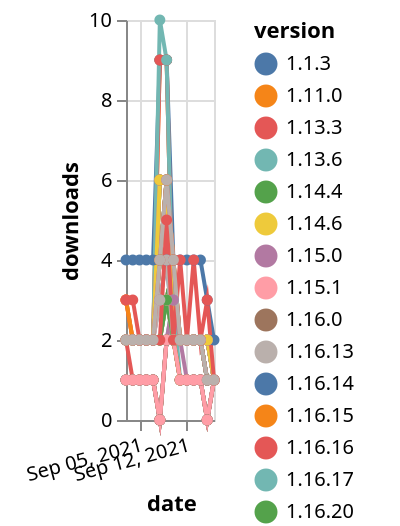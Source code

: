 {"$schema": "https://vega.github.io/schema/vega-lite/v5.json", "description": "A simple bar chart with embedded data.", "data": {"values": [{"date": "2021-09-03", "total": 469, "delta": 1, "version": "1.16.35"}, {"date": "2021-09-04", "total": 470, "delta": 1, "version": "1.16.35"}, {"date": "2021-09-05", "total": 471, "delta": 1, "version": "1.16.35"}, {"date": "2021-09-06", "total": 472, "delta": 1, "version": "1.16.35"}, {"date": "2021-09-07", "total": 473, "delta": 1, "version": "1.16.35"}, {"date": "2021-09-08", "total": 473, "delta": 0, "version": "1.16.35"}, {"date": "2021-09-09", "total": 475, "delta": 2, "version": "1.16.35"}, {"date": "2021-09-10", "total": 478, "delta": 3, "version": "1.16.35"}, {"date": "2021-09-11", "total": 479, "delta": 1, "version": "1.16.35"}, {"date": "2021-09-12", "total": 480, "delta": 1, "version": "1.16.35"}, {"date": "2021-09-13", "total": 481, "delta": 1, "version": "1.16.35"}, {"date": "2021-09-14", "total": 482, "delta": 1, "version": "1.16.35"}, {"date": "2021-09-15", "total": 482, "delta": 0, "version": "1.16.35"}, {"date": "2021-09-16", "total": 483, "delta": 1, "version": "1.16.35"}, {"date": "2021-09-03", "total": 292, "delta": 1, "version": "1.16.29"}, {"date": "2021-09-04", "total": 293, "delta": 1, "version": "1.16.29"}, {"date": "2021-09-05", "total": 294, "delta": 1, "version": "1.16.29"}, {"date": "2021-09-06", "total": 295, "delta": 1, "version": "1.16.29"}, {"date": "2021-09-07", "total": 296, "delta": 1, "version": "1.16.29"}, {"date": "2021-09-08", "total": 296, "delta": 0, "version": "1.16.29"}, {"date": "2021-09-09", "total": 298, "delta": 2, "version": "1.16.29"}, {"date": "2021-09-10", "total": 300, "delta": 2, "version": "1.16.29"}, {"date": "2021-09-11", "total": 301, "delta": 1, "version": "1.16.29"}, {"date": "2021-09-12", "total": 302, "delta": 1, "version": "1.16.29"}, {"date": "2021-09-13", "total": 303, "delta": 1, "version": "1.16.29"}, {"date": "2021-09-14", "total": 304, "delta": 1, "version": "1.16.29"}, {"date": "2021-09-15", "total": 304, "delta": 0, "version": "1.16.29"}, {"date": "2021-09-16", "total": 305, "delta": 1, "version": "1.16.29"}, {"date": "2021-09-03", "total": 4365, "delta": 2, "version": "1.15.1"}, {"date": "2021-09-04", "total": 4367, "delta": 2, "version": "1.15.1"}, {"date": "2021-09-05", "total": 4369, "delta": 2, "version": "1.15.1"}, {"date": "2021-09-06", "total": 4371, "delta": 2, "version": "1.15.1"}, {"date": "2021-09-07", "total": 4373, "delta": 2, "version": "1.15.1"}, {"date": "2021-09-08", "total": 4379, "delta": 6, "version": "1.15.1"}, {"date": "2021-09-09", "total": 4385, "delta": 6, "version": "1.15.1"}, {"date": "2021-09-10", "total": 4387, "delta": 2, "version": "1.15.1"}, {"date": "2021-09-11", "total": 4389, "delta": 2, "version": "1.15.1"}, {"date": "2021-09-12", "total": 4391, "delta": 2, "version": "1.15.1"}, {"date": "2021-09-13", "total": 4393, "delta": 2, "version": "1.15.1"}, {"date": "2021-09-14", "total": 4395, "delta": 2, "version": "1.15.1"}, {"date": "2021-09-15", "total": 4397, "delta": 2, "version": "1.15.1"}, {"date": "2021-09-16", "total": 4398, "delta": 1, "version": "1.15.1"}, {"date": "2021-09-03", "total": 2962, "delta": 2, "version": "1.16.23"}, {"date": "2021-09-04", "total": 2964, "delta": 2, "version": "1.16.23"}, {"date": "2021-09-05", "total": 2966, "delta": 2, "version": "1.16.23"}, {"date": "2021-09-06", "total": 2968, "delta": 2, "version": "1.16.23"}, {"date": "2021-09-07", "total": 2970, "delta": 2, "version": "1.16.23"}, {"date": "2021-09-08", "total": 2974, "delta": 4, "version": "1.16.23"}, {"date": "2021-09-09", "total": 2980, "delta": 6, "version": "1.16.23"}, {"date": "2021-09-10", "total": 2982, "delta": 2, "version": "1.16.23"}, {"date": "2021-09-11", "total": 2984, "delta": 2, "version": "1.16.23"}, {"date": "2021-09-12", "total": 2986, "delta": 2, "version": "1.16.23"}, {"date": "2021-09-13", "total": 2988, "delta": 2, "version": "1.16.23"}, {"date": "2021-09-14", "total": 2990, "delta": 2, "version": "1.16.23"}, {"date": "2021-09-15", "total": 2991, "delta": 1, "version": "1.16.23"}, {"date": "2021-09-16", "total": 2992, "delta": 1, "version": "1.16.23"}, {"date": "2021-09-03", "total": 437, "delta": 2, "version": "2.0.14"}, {"date": "2021-09-04", "total": 439, "delta": 2, "version": "2.0.14"}, {"date": "2021-09-05", "total": 441, "delta": 2, "version": "2.0.14"}, {"date": "2021-09-06", "total": 443, "delta": 2, "version": "2.0.14"}, {"date": "2021-09-07", "total": 445, "delta": 2, "version": "2.0.14"}, {"date": "2021-09-08", "total": 447, "delta": 2, "version": "2.0.14"}, {"date": "2021-09-09", "total": 450, "delta": 3, "version": "2.0.14"}, {"date": "2021-09-10", "total": 452, "delta": 2, "version": "2.0.14"}, {"date": "2021-09-11", "total": 454, "delta": 2, "version": "2.0.14"}, {"date": "2021-09-12", "total": 456, "delta": 2, "version": "2.0.14"}, {"date": "2021-09-13", "total": 458, "delta": 2, "version": "2.0.14"}, {"date": "2021-09-14", "total": 460, "delta": 2, "version": "2.0.14"}, {"date": "2021-09-15", "total": 461, "delta": 1, "version": "2.0.14"}, {"date": "2021-09-16", "total": 462, "delta": 1, "version": "2.0.14"}, {"date": "2021-09-03", "total": 4652, "delta": 2, "version": "1.16.3"}, {"date": "2021-09-04", "total": 4654, "delta": 2, "version": "1.16.3"}, {"date": "2021-09-05", "total": 4656, "delta": 2, "version": "1.16.3"}, {"date": "2021-09-06", "total": 4658, "delta": 2, "version": "1.16.3"}, {"date": "2021-09-07", "total": 4660, "delta": 2, "version": "1.16.3"}, {"date": "2021-09-08", "total": 4666, "delta": 6, "version": "1.16.3"}, {"date": "2021-09-09", "total": 4672, "delta": 6, "version": "1.16.3"}, {"date": "2021-09-10", "total": 4676, "delta": 4, "version": "1.16.3"}, {"date": "2021-09-11", "total": 4678, "delta": 2, "version": "1.16.3"}, {"date": "2021-09-12", "total": 4680, "delta": 2, "version": "1.16.3"}, {"date": "2021-09-13", "total": 4682, "delta": 2, "version": "1.16.3"}, {"date": "2021-09-14", "total": 4684, "delta": 2, "version": "1.16.3"}, {"date": "2021-09-15", "total": 4686, "delta": 2, "version": "1.16.3"}, {"date": "2021-09-16", "total": 4687, "delta": 1, "version": "1.16.3"}, {"date": "2021-09-03", "total": 4640, "delta": 2, "version": "1.14.4"}, {"date": "2021-09-04", "total": 4642, "delta": 2, "version": "1.14.4"}, {"date": "2021-09-05", "total": 4644, "delta": 2, "version": "1.14.4"}, {"date": "2021-09-06", "total": 4646, "delta": 2, "version": "1.14.4"}, {"date": "2021-09-07", "total": 4648, "delta": 2, "version": "1.14.4"}, {"date": "2021-09-08", "total": 4654, "delta": 6, "version": "1.14.4"}, {"date": "2021-09-09", "total": 4660, "delta": 6, "version": "1.14.4"}, {"date": "2021-09-10", "total": 4662, "delta": 2, "version": "1.14.4"}, {"date": "2021-09-11", "total": 4664, "delta": 2, "version": "1.14.4"}, {"date": "2021-09-12", "total": 4666, "delta": 2, "version": "1.14.4"}, {"date": "2021-09-13", "total": 4668, "delta": 2, "version": "1.14.4"}, {"date": "2021-09-14", "total": 4670, "delta": 2, "version": "1.14.4"}, {"date": "2021-09-15", "total": 4672, "delta": 2, "version": "1.14.4"}, {"date": "2021-09-16", "total": 4673, "delta": 1, "version": "1.14.4"}, {"date": "2021-09-03", "total": 5936, "delta": 3, "version": "1.11.0"}, {"date": "2021-09-04", "total": 5938, "delta": 2, "version": "1.11.0"}, {"date": "2021-09-05", "total": 5940, "delta": 2, "version": "1.11.0"}, {"date": "2021-09-06", "total": 5942, "delta": 2, "version": "1.11.0"}, {"date": "2021-09-07", "total": 5944, "delta": 2, "version": "1.11.0"}, {"date": "2021-09-08", "total": 5953, "delta": 9, "version": "1.11.0"}, {"date": "2021-09-09", "total": 5962, "delta": 9, "version": "1.11.0"}, {"date": "2021-09-10", "total": 5964, "delta": 2, "version": "1.11.0"}, {"date": "2021-09-11", "total": 5966, "delta": 2, "version": "1.11.0"}, {"date": "2021-09-12", "total": 5968, "delta": 2, "version": "1.11.0"}, {"date": "2021-09-13", "total": 5970, "delta": 2, "version": "1.11.0"}, {"date": "2021-09-14", "total": 5972, "delta": 2, "version": "1.11.0"}, {"date": "2021-09-15", "total": 5974, "delta": 2, "version": "1.11.0"}, {"date": "2021-09-16", "total": 5975, "delta": 1, "version": "1.11.0"}, {"date": "2021-09-03", "total": 437, "delta": 2, "version": "2.0.25"}, {"date": "2021-09-04", "total": 439, "delta": 2, "version": "2.0.25"}, {"date": "2021-09-05", "total": 441, "delta": 2, "version": "2.0.25"}, {"date": "2021-09-06", "total": 443, "delta": 2, "version": "2.0.25"}, {"date": "2021-09-07", "total": 445, "delta": 2, "version": "2.0.25"}, {"date": "2021-09-08", "total": 447, "delta": 2, "version": "2.0.25"}, {"date": "2021-09-09", "total": 450, "delta": 3, "version": "2.0.25"}, {"date": "2021-09-10", "total": 452, "delta": 2, "version": "2.0.25"}, {"date": "2021-09-11", "total": 454, "delta": 2, "version": "2.0.25"}, {"date": "2021-09-12", "total": 456, "delta": 2, "version": "2.0.25"}, {"date": "2021-09-13", "total": 458, "delta": 2, "version": "2.0.25"}, {"date": "2021-09-14", "total": 460, "delta": 2, "version": "2.0.25"}, {"date": "2021-09-15", "total": 461, "delta": 1, "version": "2.0.25"}, {"date": "2021-09-16", "total": 462, "delta": 1, "version": "2.0.25"}, {"date": "2021-09-03", "total": 315, "delta": 2, "version": "1.16.32"}, {"date": "2021-09-04", "total": 316, "delta": 1, "version": "1.16.32"}, {"date": "2021-09-05", "total": 317, "delta": 1, "version": "1.16.32"}, {"date": "2021-09-06", "total": 318, "delta": 1, "version": "1.16.32"}, {"date": "2021-09-07", "total": 319, "delta": 1, "version": "1.16.32"}, {"date": "2021-09-08", "total": 319, "delta": 0, "version": "1.16.32"}, {"date": "2021-09-09", "total": 321, "delta": 2, "version": "1.16.32"}, {"date": "2021-09-10", "total": 323, "delta": 2, "version": "1.16.32"}, {"date": "2021-09-11", "total": 324, "delta": 1, "version": "1.16.32"}, {"date": "2021-09-12", "total": 325, "delta": 1, "version": "1.16.32"}, {"date": "2021-09-13", "total": 326, "delta": 1, "version": "1.16.32"}, {"date": "2021-09-14", "total": 327, "delta": 1, "version": "1.16.32"}, {"date": "2021-09-15", "total": 327, "delta": 0, "version": "1.16.32"}, {"date": "2021-09-16", "total": 328, "delta": 1, "version": "1.16.32"}, {"date": "2021-09-03", "total": 7277, "delta": 4, "version": "1.1.3"}, {"date": "2021-09-04", "total": 7281, "delta": 4, "version": "1.1.3"}, {"date": "2021-09-05", "total": 7285, "delta": 4, "version": "1.1.3"}, {"date": "2021-09-06", "total": 7289, "delta": 4, "version": "1.1.3"}, {"date": "2021-09-07", "total": 7293, "delta": 4, "version": "1.1.3"}, {"date": "2021-09-08", "total": 7302, "delta": 9, "version": "1.1.3"}, {"date": "2021-09-09", "total": 7311, "delta": 9, "version": "1.1.3"}, {"date": "2021-09-10", "total": 7315, "delta": 4, "version": "1.1.3"}, {"date": "2021-09-11", "total": 7319, "delta": 4, "version": "1.1.3"}, {"date": "2021-09-12", "total": 7323, "delta": 4, "version": "1.1.3"}, {"date": "2021-09-13", "total": 7327, "delta": 4, "version": "1.1.3"}, {"date": "2021-09-14", "total": 7331, "delta": 4, "version": "1.1.3"}, {"date": "2021-09-15", "total": 7334, "delta": 3, "version": "1.1.3"}, {"date": "2021-09-16", "total": 7336, "delta": 2, "version": "1.1.3"}, {"date": "2021-09-03", "total": 2883, "delta": 2, "version": "1.16.20"}, {"date": "2021-09-04", "total": 2885, "delta": 2, "version": "1.16.20"}, {"date": "2021-09-05", "total": 2887, "delta": 2, "version": "1.16.20"}, {"date": "2021-09-06", "total": 2889, "delta": 2, "version": "1.16.20"}, {"date": "2021-09-07", "total": 2891, "delta": 2, "version": "1.16.20"}, {"date": "2021-09-08", "total": 2895, "delta": 4, "version": "1.16.20"}, {"date": "2021-09-09", "total": 2901, "delta": 6, "version": "1.16.20"}, {"date": "2021-09-10", "total": 2903, "delta": 2, "version": "1.16.20"}, {"date": "2021-09-11", "total": 2905, "delta": 2, "version": "1.16.20"}, {"date": "2021-09-12", "total": 2907, "delta": 2, "version": "1.16.20"}, {"date": "2021-09-13", "total": 2909, "delta": 2, "version": "1.16.20"}, {"date": "2021-09-14", "total": 2911, "delta": 2, "version": "1.16.20"}, {"date": "2021-09-15", "total": 2912, "delta": 1, "version": "1.16.20"}, {"date": "2021-09-16", "total": 2913, "delta": 1, "version": "1.16.20"}, {"date": "2021-09-03", "total": 5005, "delta": 2, "version": "1.16.4"}, {"date": "2021-09-04", "total": 5007, "delta": 2, "version": "1.16.4"}, {"date": "2021-09-05", "total": 5009, "delta": 2, "version": "1.16.4"}, {"date": "2021-09-06", "total": 5011, "delta": 2, "version": "1.16.4"}, {"date": "2021-09-07", "total": 5013, "delta": 2, "version": "1.16.4"}, {"date": "2021-09-08", "total": 5019, "delta": 6, "version": "1.16.4"}, {"date": "2021-09-09", "total": 5025, "delta": 6, "version": "1.16.4"}, {"date": "2021-09-10", "total": 5029, "delta": 4, "version": "1.16.4"}, {"date": "2021-09-11", "total": 5031, "delta": 2, "version": "1.16.4"}, {"date": "2021-09-12", "total": 5033, "delta": 2, "version": "1.16.4"}, {"date": "2021-09-13", "total": 5035, "delta": 2, "version": "1.16.4"}, {"date": "2021-09-14", "total": 5037, "delta": 2, "version": "1.16.4"}, {"date": "2021-09-15", "total": 5039, "delta": 2, "version": "1.16.4"}, {"date": "2021-09-16", "total": 5040, "delta": 1, "version": "1.16.4"}, {"date": "2021-09-03", "total": 763, "delta": 1, "version": "1.16.36"}, {"date": "2021-09-04", "total": 764, "delta": 1, "version": "1.16.36"}, {"date": "2021-09-05", "total": 765, "delta": 1, "version": "1.16.36"}, {"date": "2021-09-06", "total": 766, "delta": 1, "version": "1.16.36"}, {"date": "2021-09-07", "total": 767, "delta": 1, "version": "1.16.36"}, {"date": "2021-09-08", "total": 767, "delta": 0, "version": "1.16.36"}, {"date": "2021-09-09", "total": 769, "delta": 2, "version": "1.16.36"}, {"date": "2021-09-10", "total": 771, "delta": 2, "version": "1.16.36"}, {"date": "2021-09-11", "total": 772, "delta": 1, "version": "1.16.36"}, {"date": "2021-09-12", "total": 773, "delta": 1, "version": "1.16.36"}, {"date": "2021-09-13", "total": 774, "delta": 1, "version": "1.16.36"}, {"date": "2021-09-14", "total": 775, "delta": 1, "version": "1.16.36"}, {"date": "2021-09-15", "total": 775, "delta": 0, "version": "1.16.36"}, {"date": "2021-09-16", "total": 776, "delta": 1, "version": "1.16.36"}, {"date": "2021-09-03", "total": 295, "delta": 1, "version": "1.16.30"}, {"date": "2021-09-04", "total": 296, "delta": 1, "version": "1.16.30"}, {"date": "2021-09-05", "total": 297, "delta": 1, "version": "1.16.30"}, {"date": "2021-09-06", "total": 298, "delta": 1, "version": "1.16.30"}, {"date": "2021-09-07", "total": 299, "delta": 1, "version": "1.16.30"}, {"date": "2021-09-08", "total": 299, "delta": 0, "version": "1.16.30"}, {"date": "2021-09-09", "total": 301, "delta": 2, "version": "1.16.30"}, {"date": "2021-09-10", "total": 303, "delta": 2, "version": "1.16.30"}, {"date": "2021-09-11", "total": 304, "delta": 1, "version": "1.16.30"}, {"date": "2021-09-12", "total": 305, "delta": 1, "version": "1.16.30"}, {"date": "2021-09-13", "total": 306, "delta": 1, "version": "1.16.30"}, {"date": "2021-09-14", "total": 307, "delta": 1, "version": "1.16.30"}, {"date": "2021-09-15", "total": 307, "delta": 0, "version": "1.16.30"}, {"date": "2021-09-16", "total": 308, "delta": 1, "version": "1.16.30"}, {"date": "2021-09-03", "total": 2991, "delta": 2, "version": "1.16.17"}, {"date": "2021-09-04", "total": 2993, "delta": 2, "version": "1.16.17"}, {"date": "2021-09-05", "total": 2995, "delta": 2, "version": "1.16.17"}, {"date": "2021-09-06", "total": 2997, "delta": 2, "version": "1.16.17"}, {"date": "2021-09-07", "total": 2999, "delta": 2, "version": "1.16.17"}, {"date": "2021-09-08", "total": 3003, "delta": 4, "version": "1.16.17"}, {"date": "2021-09-09", "total": 3009, "delta": 6, "version": "1.16.17"}, {"date": "2021-09-10", "total": 3011, "delta": 2, "version": "1.16.17"}, {"date": "2021-09-11", "total": 3013, "delta": 2, "version": "1.16.17"}, {"date": "2021-09-12", "total": 3015, "delta": 2, "version": "1.16.17"}, {"date": "2021-09-13", "total": 3017, "delta": 2, "version": "1.16.17"}, {"date": "2021-09-14", "total": 3019, "delta": 2, "version": "1.16.17"}, {"date": "2021-09-15", "total": 3020, "delta": 1, "version": "1.16.17"}, {"date": "2021-09-16", "total": 3021, "delta": 1, "version": "1.16.17"}, {"date": "2021-09-03", "total": 305, "delta": 1, "version": "1.16.31"}, {"date": "2021-09-04", "total": 306, "delta": 1, "version": "1.16.31"}, {"date": "2021-09-05", "total": 307, "delta": 1, "version": "1.16.31"}, {"date": "2021-09-06", "total": 308, "delta": 1, "version": "1.16.31"}, {"date": "2021-09-07", "total": 309, "delta": 1, "version": "1.16.31"}, {"date": "2021-09-08", "total": 309, "delta": 0, "version": "1.16.31"}, {"date": "2021-09-09", "total": 311, "delta": 2, "version": "1.16.31"}, {"date": "2021-09-10", "total": 313, "delta": 2, "version": "1.16.31"}, {"date": "2021-09-11", "total": 314, "delta": 1, "version": "1.16.31"}, {"date": "2021-09-12", "total": 315, "delta": 1, "version": "1.16.31"}, {"date": "2021-09-13", "total": 316, "delta": 1, "version": "1.16.31"}, {"date": "2021-09-14", "total": 317, "delta": 1, "version": "1.16.31"}, {"date": "2021-09-15", "total": 317, "delta": 0, "version": "1.16.31"}, {"date": "2021-09-16", "total": 318, "delta": 1, "version": "1.16.31"}, {"date": "2021-09-03", "total": 6115, "delta": 3, "version": "1.13.3"}, {"date": "2021-09-04", "total": 6117, "delta": 2, "version": "1.13.3"}, {"date": "2021-09-05", "total": 6119, "delta": 2, "version": "1.13.3"}, {"date": "2021-09-06", "total": 6121, "delta": 2, "version": "1.13.3"}, {"date": "2021-09-07", "total": 6123, "delta": 2, "version": "1.13.3"}, {"date": "2021-09-08", "total": 6132, "delta": 9, "version": "1.13.3"}, {"date": "2021-09-09", "total": 6141, "delta": 9, "version": "1.13.3"}, {"date": "2021-09-10", "total": 6143, "delta": 2, "version": "1.13.3"}, {"date": "2021-09-11", "total": 6145, "delta": 2, "version": "1.13.3"}, {"date": "2021-09-12", "total": 6147, "delta": 2, "version": "1.13.3"}, {"date": "2021-09-13", "total": 6149, "delta": 2, "version": "1.13.3"}, {"date": "2021-09-14", "total": 6151, "delta": 2, "version": "1.13.3"}, {"date": "2021-09-15", "total": 6153, "delta": 2, "version": "1.13.3"}, {"date": "2021-09-16", "total": 6154, "delta": 1, "version": "1.13.3"}, {"date": "2021-09-03", "total": 3943, "delta": 3, "version": "1.16.15"}, {"date": "2021-09-04", "total": 3945, "delta": 2, "version": "1.16.15"}, {"date": "2021-09-05", "total": 3947, "delta": 2, "version": "1.16.15"}, {"date": "2021-09-06", "total": 3949, "delta": 2, "version": "1.16.15"}, {"date": "2021-09-07", "total": 3951, "delta": 2, "version": "1.16.15"}, {"date": "2021-09-08", "total": 3955, "delta": 4, "version": "1.16.15"}, {"date": "2021-09-09", "total": 3961, "delta": 6, "version": "1.16.15"}, {"date": "2021-09-10", "total": 3965, "delta": 4, "version": "1.16.15"}, {"date": "2021-09-11", "total": 3967, "delta": 2, "version": "1.16.15"}, {"date": "2021-09-12", "total": 3969, "delta": 2, "version": "1.16.15"}, {"date": "2021-09-13", "total": 3971, "delta": 2, "version": "1.16.15"}, {"date": "2021-09-14", "total": 3973, "delta": 2, "version": "1.16.15"}, {"date": "2021-09-15", "total": 3974, "delta": 1, "version": "1.16.15"}, {"date": "2021-09-16", "total": 3975, "delta": 1, "version": "1.16.15"}, {"date": "2021-09-03", "total": 4460, "delta": 2, "version": "1.16.0"}, {"date": "2021-09-04", "total": 4462, "delta": 2, "version": "1.16.0"}, {"date": "2021-09-05", "total": 4464, "delta": 2, "version": "1.16.0"}, {"date": "2021-09-06", "total": 4466, "delta": 2, "version": "1.16.0"}, {"date": "2021-09-07", "total": 4468, "delta": 2, "version": "1.16.0"}, {"date": "2021-09-08", "total": 4474, "delta": 6, "version": "1.16.0"}, {"date": "2021-09-09", "total": 4480, "delta": 6, "version": "1.16.0"}, {"date": "2021-09-10", "total": 4484, "delta": 4, "version": "1.16.0"}, {"date": "2021-09-11", "total": 4486, "delta": 2, "version": "1.16.0"}, {"date": "2021-09-12", "total": 4488, "delta": 2, "version": "1.16.0"}, {"date": "2021-09-13", "total": 4490, "delta": 2, "version": "1.16.0"}, {"date": "2021-09-14", "total": 4492, "delta": 2, "version": "1.16.0"}, {"date": "2021-09-15", "total": 4494, "delta": 2, "version": "1.16.0"}, {"date": "2021-09-16", "total": 4495, "delta": 1, "version": "1.16.0"}, {"date": "2021-09-03", "total": 4281, "delta": 2, "version": "1.16.14"}, {"date": "2021-09-04", "total": 4283, "delta": 2, "version": "1.16.14"}, {"date": "2021-09-05", "total": 4285, "delta": 2, "version": "1.16.14"}, {"date": "2021-09-06", "total": 4287, "delta": 2, "version": "1.16.14"}, {"date": "2021-09-07", "total": 4289, "delta": 2, "version": "1.16.14"}, {"date": "2021-09-08", "total": 4293, "delta": 4, "version": "1.16.14"}, {"date": "2021-09-09", "total": 4299, "delta": 6, "version": "1.16.14"}, {"date": "2021-09-10", "total": 4301, "delta": 2, "version": "1.16.14"}, {"date": "2021-09-11", "total": 4303, "delta": 2, "version": "1.16.14"}, {"date": "2021-09-12", "total": 4305, "delta": 2, "version": "1.16.14"}, {"date": "2021-09-13", "total": 4307, "delta": 2, "version": "1.16.14"}, {"date": "2021-09-14", "total": 4309, "delta": 2, "version": "1.16.14"}, {"date": "2021-09-15", "total": 4310, "delta": 1, "version": "1.16.14"}, {"date": "2021-09-16", "total": 4311, "delta": 1, "version": "1.16.14"}, {"date": "2021-09-03", "total": 580, "delta": 1, "version": "1.16.40"}, {"date": "2021-09-04", "total": 581, "delta": 1, "version": "1.16.40"}, {"date": "2021-09-05", "total": 582, "delta": 1, "version": "1.16.40"}, {"date": "2021-09-06", "total": 583, "delta": 1, "version": "1.16.40"}, {"date": "2021-09-07", "total": 584, "delta": 1, "version": "1.16.40"}, {"date": "2021-09-08", "total": 584, "delta": 0, "version": "1.16.40"}, {"date": "2021-09-09", "total": 586, "delta": 2, "version": "1.16.40"}, {"date": "2021-09-10", "total": 589, "delta": 3, "version": "1.16.40"}, {"date": "2021-09-11", "total": 591, "delta": 2, "version": "1.16.40"}, {"date": "2021-09-12", "total": 592, "delta": 1, "version": "1.16.40"}, {"date": "2021-09-13", "total": 593, "delta": 1, "version": "1.16.40"}, {"date": "2021-09-14", "total": 594, "delta": 1, "version": "1.16.40"}, {"date": "2021-09-15", "total": 594, "delta": 0, "version": "1.16.40"}, {"date": "2021-09-16", "total": 595, "delta": 1, "version": "1.16.40"}, {"date": "2021-09-03", "total": 2932, "delta": 2, "version": "1.16.22"}, {"date": "2021-09-04", "total": 2934, "delta": 2, "version": "1.16.22"}, {"date": "2021-09-05", "total": 2936, "delta": 2, "version": "1.16.22"}, {"date": "2021-09-06", "total": 2938, "delta": 2, "version": "1.16.22"}, {"date": "2021-09-07", "total": 2940, "delta": 2, "version": "1.16.22"}, {"date": "2021-09-08", "total": 2944, "delta": 4, "version": "1.16.22"}, {"date": "2021-09-09", "total": 2950, "delta": 6, "version": "1.16.22"}, {"date": "2021-09-10", "total": 2952, "delta": 2, "version": "1.16.22"}, {"date": "2021-09-11", "total": 2954, "delta": 2, "version": "1.16.22"}, {"date": "2021-09-12", "total": 2956, "delta": 2, "version": "1.16.22"}, {"date": "2021-09-13", "total": 2958, "delta": 2, "version": "1.16.22"}, {"date": "2021-09-14", "total": 2960, "delta": 2, "version": "1.16.22"}, {"date": "2021-09-15", "total": 2961, "delta": 1, "version": "1.16.22"}, {"date": "2021-09-16", "total": 2962, "delta": 1, "version": "1.16.22"}, {"date": "2021-09-03", "total": 677, "delta": 2, "version": "2.0.5"}, {"date": "2021-09-04", "total": 679, "delta": 2, "version": "2.0.5"}, {"date": "2021-09-05", "total": 681, "delta": 2, "version": "2.0.5"}, {"date": "2021-09-06", "total": 683, "delta": 2, "version": "2.0.5"}, {"date": "2021-09-07", "total": 685, "delta": 2, "version": "2.0.5"}, {"date": "2021-09-08", "total": 687, "delta": 2, "version": "2.0.5"}, {"date": "2021-09-09", "total": 690, "delta": 3, "version": "2.0.5"}, {"date": "2021-09-10", "total": 692, "delta": 2, "version": "2.0.5"}, {"date": "2021-09-11", "total": 694, "delta": 2, "version": "2.0.5"}, {"date": "2021-09-12", "total": 696, "delta": 2, "version": "2.0.5"}, {"date": "2021-09-13", "total": 698, "delta": 2, "version": "2.0.5"}, {"date": "2021-09-14", "total": 700, "delta": 2, "version": "2.0.5"}, {"date": "2021-09-15", "total": 701, "delta": 1, "version": "2.0.5"}, {"date": "2021-09-16", "total": 702, "delta": 1, "version": "2.0.5"}, {"date": "2021-09-03", "total": 554, "delta": 2, "version": "2.0.18"}, {"date": "2021-09-04", "total": 556, "delta": 2, "version": "2.0.18"}, {"date": "2021-09-05", "total": 558, "delta": 2, "version": "2.0.18"}, {"date": "2021-09-06", "total": 560, "delta": 2, "version": "2.0.18"}, {"date": "2021-09-07", "total": 562, "delta": 2, "version": "2.0.18"}, {"date": "2021-09-08", "total": 565, "delta": 3, "version": "2.0.18"}, {"date": "2021-09-09", "total": 569, "delta": 4, "version": "2.0.18"}, {"date": "2021-09-10", "total": 571, "delta": 2, "version": "2.0.18"}, {"date": "2021-09-11", "total": 573, "delta": 2, "version": "2.0.18"}, {"date": "2021-09-12", "total": 575, "delta": 2, "version": "2.0.18"}, {"date": "2021-09-13", "total": 577, "delta": 2, "version": "2.0.18"}, {"date": "2021-09-14", "total": 579, "delta": 2, "version": "2.0.18"}, {"date": "2021-09-15", "total": 580, "delta": 1, "version": "2.0.18"}, {"date": "2021-09-16", "total": 581, "delta": 1, "version": "2.0.18"}, {"date": "2021-09-03", "total": 1840, "delta": 2, "version": "2.0.1.alpha"}, {"date": "2021-09-04", "total": 1842, "delta": 2, "version": "2.0.1.alpha"}, {"date": "2021-09-05", "total": 1844, "delta": 2, "version": "2.0.1.alpha"}, {"date": "2021-09-06", "total": 1846, "delta": 2, "version": "2.0.1.alpha"}, {"date": "2021-09-07", "total": 1848, "delta": 2, "version": "2.0.1.alpha"}, {"date": "2021-09-08", "total": 1851, "delta": 3, "version": "2.0.1.alpha"}, {"date": "2021-09-09", "total": 1854, "delta": 3, "version": "2.0.1.alpha"}, {"date": "2021-09-10", "total": 1856, "delta": 2, "version": "2.0.1.alpha"}, {"date": "2021-09-11", "total": 1858, "delta": 2, "version": "2.0.1.alpha"}, {"date": "2021-09-12", "total": 1860, "delta": 2, "version": "2.0.1.alpha"}, {"date": "2021-09-13", "total": 1862, "delta": 2, "version": "2.0.1.alpha"}, {"date": "2021-09-14", "total": 1864, "delta": 2, "version": "2.0.1.alpha"}, {"date": "2021-09-15", "total": 1866, "delta": 2, "version": "2.0.1.alpha"}, {"date": "2021-09-16", "total": 1867, "delta": 1, "version": "2.0.1.alpha"}, {"date": "2021-09-03", "total": 662, "delta": 2, "version": "2.0.9"}, {"date": "2021-09-04", "total": 664, "delta": 2, "version": "2.0.9"}, {"date": "2021-09-05", "total": 666, "delta": 2, "version": "2.0.9"}, {"date": "2021-09-06", "total": 668, "delta": 2, "version": "2.0.9"}, {"date": "2021-09-07", "total": 670, "delta": 2, "version": "2.0.9"}, {"date": "2021-09-08", "total": 672, "delta": 2, "version": "2.0.9"}, {"date": "2021-09-09", "total": 675, "delta": 3, "version": "2.0.9"}, {"date": "2021-09-10", "total": 677, "delta": 2, "version": "2.0.9"}, {"date": "2021-09-11", "total": 679, "delta": 2, "version": "2.0.9"}, {"date": "2021-09-12", "total": 681, "delta": 2, "version": "2.0.9"}, {"date": "2021-09-13", "total": 683, "delta": 2, "version": "2.0.9"}, {"date": "2021-09-14", "total": 685, "delta": 2, "version": "2.0.9"}, {"date": "2021-09-15", "total": 686, "delta": 1, "version": "2.0.9"}, {"date": "2021-09-16", "total": 687, "delta": 1, "version": "2.0.9"}, {"date": "2021-09-03", "total": 6137, "delta": 2, "version": "1.13.6"}, {"date": "2021-09-04", "total": 6139, "delta": 2, "version": "1.13.6"}, {"date": "2021-09-05", "total": 6141, "delta": 2, "version": "1.13.6"}, {"date": "2021-09-06", "total": 6143, "delta": 2, "version": "1.13.6"}, {"date": "2021-09-07", "total": 6145, "delta": 2, "version": "1.13.6"}, {"date": "2021-09-08", "total": 6155, "delta": 10, "version": "1.13.6"}, {"date": "2021-09-09", "total": 6164, "delta": 9, "version": "1.13.6"}, {"date": "2021-09-10", "total": 6166, "delta": 2, "version": "1.13.6"}, {"date": "2021-09-11", "total": 6168, "delta": 2, "version": "1.13.6"}, {"date": "2021-09-12", "total": 6170, "delta": 2, "version": "1.13.6"}, {"date": "2021-09-13", "total": 6172, "delta": 2, "version": "1.13.6"}, {"date": "2021-09-14", "total": 6174, "delta": 2, "version": "1.13.6"}, {"date": "2021-09-15", "total": 6176, "delta": 2, "version": "1.13.6"}, {"date": "2021-09-16", "total": 6177, "delta": 1, "version": "1.13.6"}, {"date": "2021-09-03", "total": 4156, "delta": 2, "version": "1.15.0"}, {"date": "2021-09-04", "total": 4158, "delta": 2, "version": "1.15.0"}, {"date": "2021-09-05", "total": 4160, "delta": 2, "version": "1.15.0"}, {"date": "2021-09-06", "total": 4162, "delta": 2, "version": "1.15.0"}, {"date": "2021-09-07", "total": 4164, "delta": 2, "version": "1.15.0"}, {"date": "2021-09-08", "total": 4170, "delta": 6, "version": "1.15.0"}, {"date": "2021-09-09", "total": 4176, "delta": 6, "version": "1.15.0"}, {"date": "2021-09-10", "total": 4178, "delta": 2, "version": "1.15.0"}, {"date": "2021-09-11", "total": 4180, "delta": 2, "version": "1.15.0"}, {"date": "2021-09-12", "total": 4182, "delta": 2, "version": "1.15.0"}, {"date": "2021-09-13", "total": 4184, "delta": 2, "version": "1.15.0"}, {"date": "2021-09-14", "total": 4186, "delta": 2, "version": "1.15.0"}, {"date": "2021-09-15", "total": 4188, "delta": 2, "version": "1.15.0"}, {"date": "2021-09-16", "total": 4189, "delta": 1, "version": "1.15.0"}, {"date": "2021-09-03", "total": 4651, "delta": 2, "version": "1.14.6"}, {"date": "2021-09-04", "total": 4653, "delta": 2, "version": "1.14.6"}, {"date": "2021-09-05", "total": 4655, "delta": 2, "version": "1.14.6"}, {"date": "2021-09-06", "total": 4657, "delta": 2, "version": "1.14.6"}, {"date": "2021-09-07", "total": 4659, "delta": 2, "version": "1.14.6"}, {"date": "2021-09-08", "total": 4665, "delta": 6, "version": "1.14.6"}, {"date": "2021-09-09", "total": 4671, "delta": 6, "version": "1.14.6"}, {"date": "2021-09-10", "total": 4673, "delta": 2, "version": "1.14.6"}, {"date": "2021-09-11", "total": 4675, "delta": 2, "version": "1.14.6"}, {"date": "2021-09-12", "total": 4677, "delta": 2, "version": "1.14.6"}, {"date": "2021-09-13", "total": 4679, "delta": 2, "version": "1.14.6"}, {"date": "2021-09-14", "total": 4681, "delta": 2, "version": "1.14.6"}, {"date": "2021-09-15", "total": 4683, "delta": 2, "version": "1.14.6"}, {"date": "2021-09-16", "total": 4684, "delta": 1, "version": "1.14.6"}, {"date": "2021-09-03", "total": 354, "delta": 1, "version": "1.16.26"}, {"date": "2021-09-04", "total": 355, "delta": 1, "version": "1.16.26"}, {"date": "2021-09-05", "total": 356, "delta": 1, "version": "1.16.26"}, {"date": "2021-09-06", "total": 357, "delta": 1, "version": "1.16.26"}, {"date": "2021-09-07", "total": 358, "delta": 1, "version": "1.16.26"}, {"date": "2021-09-08", "total": 358, "delta": 0, "version": "1.16.26"}, {"date": "2021-09-09", "total": 360, "delta": 2, "version": "1.16.26"}, {"date": "2021-09-10", "total": 362, "delta": 2, "version": "1.16.26"}, {"date": "2021-09-11", "total": 363, "delta": 1, "version": "1.16.26"}, {"date": "2021-09-12", "total": 364, "delta": 1, "version": "1.16.26"}, {"date": "2021-09-13", "total": 365, "delta": 1, "version": "1.16.26"}, {"date": "2021-09-14", "total": 366, "delta": 1, "version": "1.16.26"}, {"date": "2021-09-15", "total": 366, "delta": 0, "version": "1.16.26"}, {"date": "2021-09-16", "total": 367, "delta": 1, "version": "1.16.26"}, {"date": "2021-09-03", "total": 584, "delta": 2, "version": "2.0.15"}, {"date": "2021-09-04", "total": 586, "delta": 2, "version": "2.0.15"}, {"date": "2021-09-05", "total": 588, "delta": 2, "version": "2.0.15"}, {"date": "2021-09-06", "total": 590, "delta": 2, "version": "2.0.15"}, {"date": "2021-09-07", "total": 592, "delta": 2, "version": "2.0.15"}, {"date": "2021-09-08", "total": 595, "delta": 3, "version": "2.0.15"}, {"date": "2021-09-09", "total": 599, "delta": 4, "version": "2.0.15"}, {"date": "2021-09-10", "total": 601, "delta": 2, "version": "2.0.15"}, {"date": "2021-09-11", "total": 603, "delta": 2, "version": "2.0.15"}, {"date": "2021-09-12", "total": 605, "delta": 2, "version": "2.0.15"}, {"date": "2021-09-13", "total": 607, "delta": 2, "version": "2.0.15"}, {"date": "2021-09-14", "total": 609, "delta": 2, "version": "2.0.15"}, {"date": "2021-09-15", "total": 610, "delta": 1, "version": "2.0.15"}, {"date": "2021-09-16", "total": 611, "delta": 1, "version": "2.0.15"}, {"date": "2021-09-03", "total": 222, "delta": 3, "version": "2.0.33"}, {"date": "2021-09-04", "total": 225, "delta": 3, "version": "2.0.33"}, {"date": "2021-09-05", "total": 227, "delta": 2, "version": "2.0.33"}, {"date": "2021-09-06", "total": 229, "delta": 2, "version": "2.0.33"}, {"date": "2021-09-07", "total": 231, "delta": 2, "version": "2.0.33"}, {"date": "2021-09-08", "total": 233, "delta": 2, "version": "2.0.33"}, {"date": "2021-09-09", "total": 238, "delta": 5, "version": "2.0.33"}, {"date": "2021-09-10", "total": 240, "delta": 2, "version": "2.0.33"}, {"date": "2021-09-11", "total": 244, "delta": 4, "version": "2.0.33"}, {"date": "2021-09-12", "total": 246, "delta": 2, "version": "2.0.33"}, {"date": "2021-09-13", "total": 250, "delta": 4, "version": "2.0.33"}, {"date": "2021-09-14", "total": 252, "delta": 2, "version": "2.0.33"}, {"date": "2021-09-15", "total": 255, "delta": 3, "version": "2.0.33"}, {"date": "2021-09-16", "total": 256, "delta": 1, "version": "2.0.33"}, {"date": "2021-09-03", "total": 3177, "delta": 2, "version": "1.16.16"}, {"date": "2021-09-04", "total": 3179, "delta": 2, "version": "1.16.16"}, {"date": "2021-09-05", "total": 3181, "delta": 2, "version": "1.16.16"}, {"date": "2021-09-06", "total": 3183, "delta": 2, "version": "1.16.16"}, {"date": "2021-09-07", "total": 3185, "delta": 2, "version": "1.16.16"}, {"date": "2021-09-08", "total": 3189, "delta": 4, "version": "1.16.16"}, {"date": "2021-09-09", "total": 3195, "delta": 6, "version": "1.16.16"}, {"date": "2021-09-10", "total": 3199, "delta": 4, "version": "1.16.16"}, {"date": "2021-09-11", "total": 3201, "delta": 2, "version": "1.16.16"}, {"date": "2021-09-12", "total": 3203, "delta": 2, "version": "1.16.16"}, {"date": "2021-09-13", "total": 3205, "delta": 2, "version": "1.16.16"}, {"date": "2021-09-14", "total": 3207, "delta": 2, "version": "1.16.16"}, {"date": "2021-09-15", "total": 3208, "delta": 1, "version": "1.16.16"}, {"date": "2021-09-16", "total": 3209, "delta": 1, "version": "1.16.16"}, {"date": "2021-09-03", "total": 4218, "delta": 2, "version": "1.16.13"}, {"date": "2021-09-04", "total": 4220, "delta": 2, "version": "1.16.13"}, {"date": "2021-09-05", "total": 4222, "delta": 2, "version": "1.16.13"}, {"date": "2021-09-06", "total": 4224, "delta": 2, "version": "1.16.13"}, {"date": "2021-09-07", "total": 4226, "delta": 2, "version": "1.16.13"}, {"date": "2021-09-08", "total": 4230, "delta": 4, "version": "1.16.13"}, {"date": "2021-09-09", "total": 4236, "delta": 6, "version": "1.16.13"}, {"date": "2021-09-10", "total": 4240, "delta": 4, "version": "1.16.13"}, {"date": "2021-09-11", "total": 4242, "delta": 2, "version": "1.16.13"}, {"date": "2021-09-12", "total": 4244, "delta": 2, "version": "1.16.13"}, {"date": "2021-09-13", "total": 4246, "delta": 2, "version": "1.16.13"}, {"date": "2021-09-14", "total": 4248, "delta": 2, "version": "1.16.13"}, {"date": "2021-09-15", "total": 4249, "delta": 1, "version": "1.16.13"}, {"date": "2021-09-16", "total": 4250, "delta": 1, "version": "1.16.13"}]}, "width": "container", "mark": {"type": "line", "point": {"filled": true}}, "encoding": {"x": {"field": "date", "type": "temporal", "timeUnit": "yearmonthdate", "title": "date", "axis": {"labelAngle": -15}}, "y": {"field": "delta", "type": "quantitative", "title": "downloads"}, "color": {"field": "version", "type": "nominal"}, "tooltip": {"field": "delta"}}}